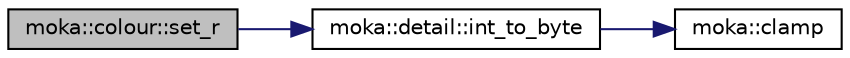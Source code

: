 digraph "moka::colour::set_r"
{
 // LATEX_PDF_SIZE
  edge [fontname="Helvetica",fontsize="10",labelfontname="Helvetica",labelfontsize="10"];
  node [fontname="Helvetica",fontsize="10",shape=record];
  rankdir="LR";
  Node347 [label="moka::colour::set_r",height=0.2,width=0.4,color="black", fillcolor="grey75", style="filled", fontcolor="black",tooltip=" "];
  Node347 -> Node348 [color="midnightblue",fontsize="10",style="solid",fontname="Helvetica"];
  Node348 [label="moka::detail::int_to_byte",height=0.2,width=0.4,color="black", fillcolor="white", style="filled",URL="$namespacemoka_1_1detail.html#a366b546068df519a1f4295fe4705d5a8",tooltip=" "];
  Node348 -> Node349 [color="midnightblue",fontsize="10",style="solid",fontname="Helvetica"];
  Node349 [label="moka::clamp",height=0.2,width=0.4,color="black", fillcolor="white", style="filled",URL="$namespacemoka.html#a2486d1231c4edb9da9ec840669627aa5",tooltip=" "];
}

